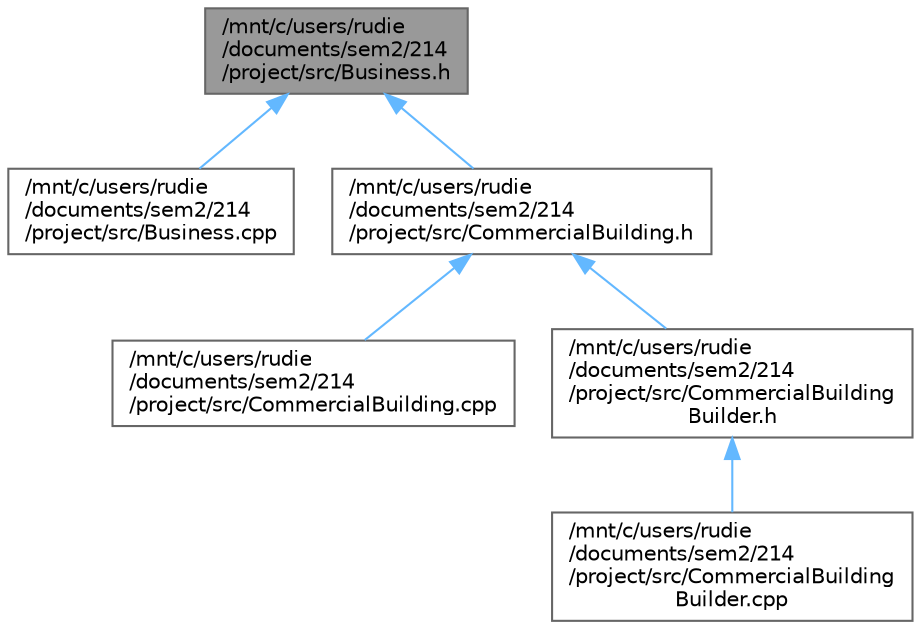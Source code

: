 digraph "/mnt/c/users/rudie/documents/sem2/214/project/src/Business.h"
{
 // LATEX_PDF_SIZE
  bgcolor="transparent";
  edge [fontname=Helvetica,fontsize=10,labelfontname=Helvetica,labelfontsize=10];
  node [fontname=Helvetica,fontsize=10,shape=box,height=0.2,width=0.4];
  Node1 [id="Node000001",label="/mnt/c/users/rudie\l/documents/sem2/214\l/project/src/Business.h",height=0.2,width=0.4,color="gray40", fillcolor="grey60", style="filled", fontcolor="black",tooltip="Header file for the Business class."];
  Node1 -> Node2 [id="edge1_Node000001_Node000002",dir="back",color="steelblue1",style="solid",tooltip=" "];
  Node2 [id="Node000002",label="/mnt/c/users/rudie\l/documents/sem2/214\l/project/src/Business.cpp",height=0.2,width=0.4,color="grey40", fillcolor="white", style="filled",URL="$Business_8cpp.html",tooltip="Implementation of the Business class."];
  Node1 -> Node3 [id="edge2_Node000001_Node000003",dir="back",color="steelblue1",style="solid",tooltip=" "];
  Node3 [id="Node000003",label="/mnt/c/users/rudie\l/documents/sem2/214\l/project/src/CommercialBuilding.h",height=0.2,width=0.4,color="grey40", fillcolor="white", style="filled",URL="$CommercialBuilding_8h.html",tooltip="Declaration of the CommercialBuilding class."];
  Node3 -> Node4 [id="edge3_Node000003_Node000004",dir="back",color="steelblue1",style="solid",tooltip=" "];
  Node4 [id="Node000004",label="/mnt/c/users/rudie\l/documents/sem2/214\l/project/src/CommercialBuilding.cpp",height=0.2,width=0.4,color="grey40", fillcolor="white", style="filled",URL="$CommercialBuilding_8cpp.html",tooltip="Implementation of the CommercialBuilding class."];
  Node3 -> Node5 [id="edge4_Node000003_Node000005",dir="back",color="steelblue1",style="solid",tooltip=" "];
  Node5 [id="Node000005",label="/mnt/c/users/rudie\l/documents/sem2/214\l/project/src/CommercialBuilding\lBuilder.h",height=0.2,width=0.4,color="grey40", fillcolor="white", style="filled",URL="$CommercialBuildingBuilder_8h.html",tooltip="Declaration of the CommercialBuildingBuilder class."];
  Node5 -> Node6 [id="edge5_Node000005_Node000006",dir="back",color="steelblue1",style="solid",tooltip=" "];
  Node6 [id="Node000006",label="/mnt/c/users/rudie\l/documents/sem2/214\l/project/src/CommercialBuilding\lBuilder.cpp",height=0.2,width=0.4,color="grey40", fillcolor="white", style="filled",URL="$CommercialBuildingBuilder_8cpp.html",tooltip="Implementation of the CommercialBuildingBuilder class."];
}
